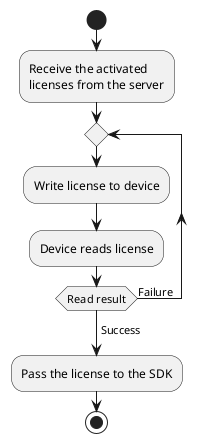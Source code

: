 @startuml

start
:Receive the activated\nlicenses from the server;
repeat
  :Write license to device;
  :Device reads license;
repeat while (Read result) is (Failure)
->Success;
:Pass the license to the SDK;
stop

@enduml
